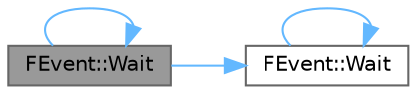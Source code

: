 digraph "FEvent::Wait"
{
 // INTERACTIVE_SVG=YES
 // LATEX_PDF_SIZE
  bgcolor="transparent";
  edge [fontname=Helvetica,fontsize=10,labelfontname=Helvetica,labelfontsize=10];
  node [fontname=Helvetica,fontsize=10,shape=box,height=0.2,width=0.4];
  rankdir="LR";
  Node1 [id="Node000001",label="FEvent::Wait",height=0.2,width=0.4,color="gray40", fillcolor="grey60", style="filled", fontcolor="black",tooltip="Waits an infinite amount of time for the event to be triggered."];
  Node1 -> Node1 [id="edge1_Node000001_Node000001",color="steelblue1",style="solid",tooltip=" "];
  Node1 -> Node2 [id="edge2_Node000001_Node000002",color="steelblue1",style="solid",tooltip=" "];
  Node2 [id="Node000002",label="FEvent::Wait",height=0.2,width=0.4,color="grey40", fillcolor="white", style="filled",URL="$d8/d86/classFEvent.html#a0ed6c3edf36b18c820ff50cc5ebf2728",tooltip="Waits the specified amount of time for the event to be triggered."];
  Node2 -> Node2 [id="edge3_Node000002_Node000002",color="steelblue1",style="solid",tooltip=" "];
}
